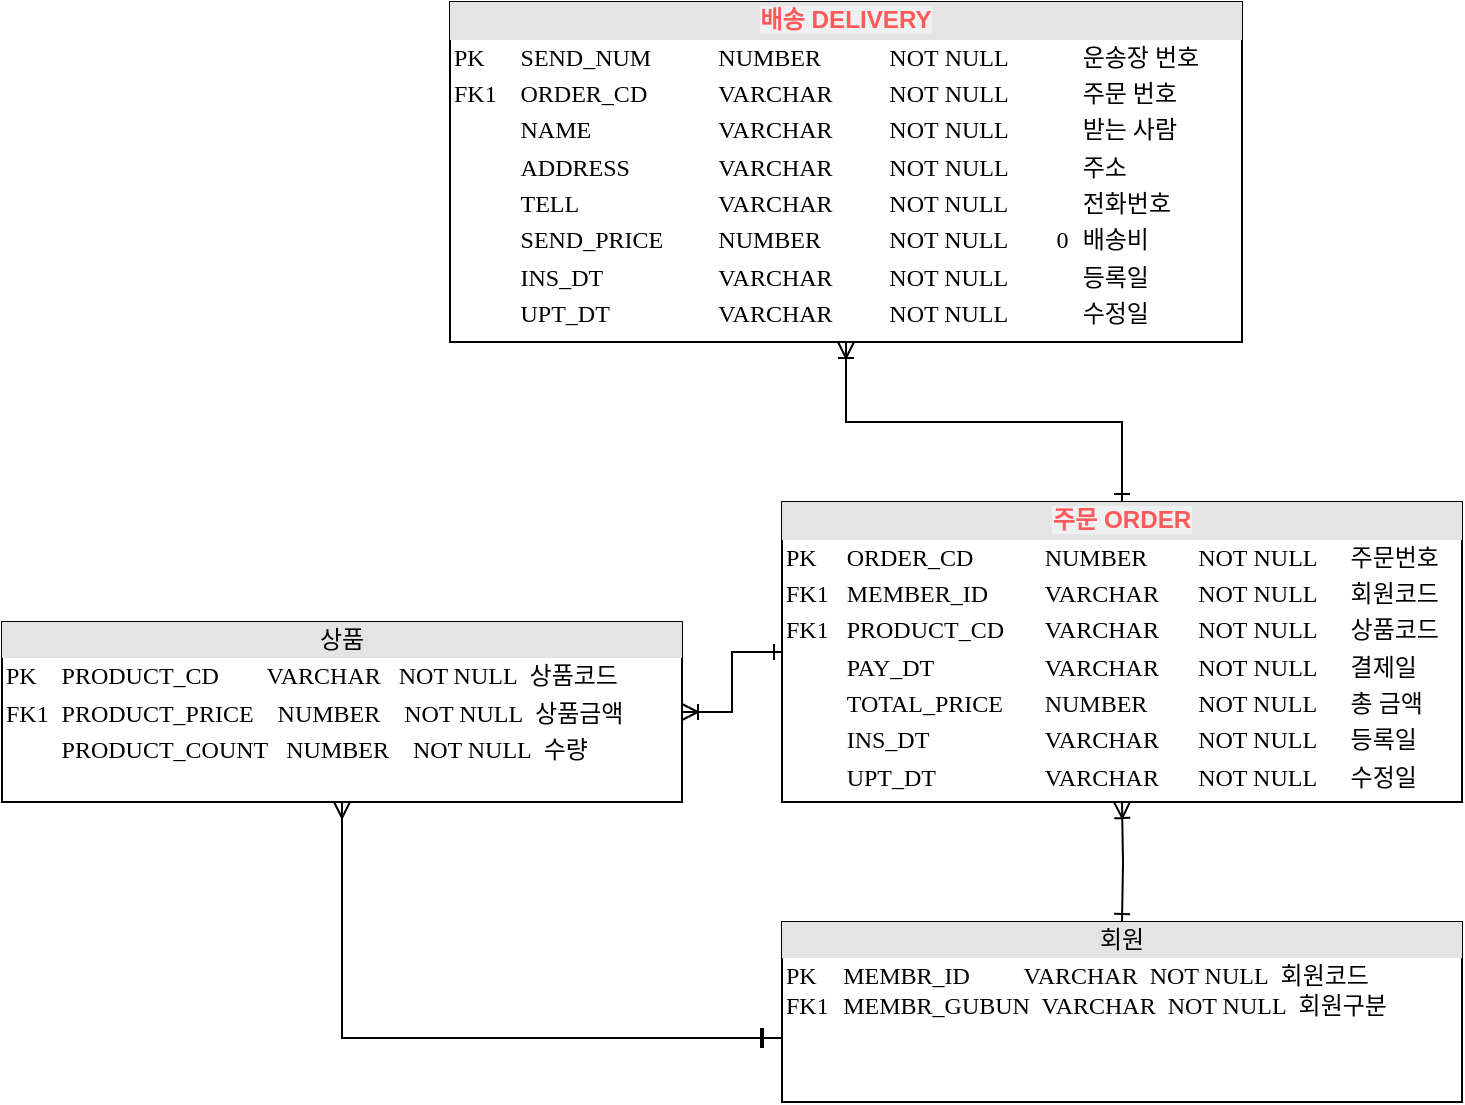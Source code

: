 <mxfile version="14.4.8" type="google"><diagram id="Fv4TLJ8n9y3qahRnpBmT" name="Page-1"><mxGraphModel dx="1564" dy="874" grid="1" gridSize="10" guides="1" tooltips="1" connect="1" arrows="1" fold="1" page="1" pageScale="1" pageWidth="827" pageHeight="1169" math="0" shadow="0"><root><mxCell id="0"/><mxCell id="1" parent="0"/><mxCell id="e6Yj43CKQyDjDbcAkE0Q-32" style="edgeStyle=orthogonalEdgeStyle;rounded=0;orthogonalLoop=1;jettySize=auto;html=1;entryX=0.5;entryY=0;entryDx=0;entryDy=0;endArrow=ERone;endFill=0;startArrow=ERoneToMany;startFill=0;" parent="1" target="e6Yj43CKQyDjDbcAkE0Q-11" edge="1"><mxGeometry relative="1" as="geometry"><mxPoint x="580" y="550" as="sourcePoint"/></mxGeometry></mxCell><mxCell id="e6Yj43CKQyDjDbcAkE0Q-9" value="&lt;div style=&quot;text-align: center ; box-sizing: border-box ; width: 100% ; background: rgb(228 , 228 , 228) ; padding: 2px&quot;&gt;상품&lt;/div&gt;&lt;table style=&quot;width: 100% ; font-size: 1em&quot; cellpadding=&quot;2&quot; cellspacing=&quot;0&quot;&gt;&lt;tbody&gt;&lt;tr&gt;&lt;td&gt;PK&lt;/td&gt;&lt;td&gt;PRODUCT_CD&amp;nbsp; &amp;nbsp; &amp;nbsp; &amp;nbsp; VARCHAR&amp;nbsp; &amp;nbsp;NOT NULL&amp;nbsp; 상품코드&lt;br&gt;&lt;/td&gt;&lt;/tr&gt;&lt;tr&gt;&lt;td&gt;FK1&lt;/td&gt;&lt;td&gt;PRODUCT_PRICE&amp;nbsp; &amp;nbsp; NUMBER&amp;nbsp; &amp;nbsp; NOT NULL&amp;nbsp; 상품금액&lt;br&gt;&lt;/td&gt;&lt;/tr&gt;&lt;tr&gt;&lt;td&gt;&lt;/td&gt;&lt;td&gt;PRODUCT_COUNT&amp;nbsp; &amp;nbsp;NUMBER&amp;nbsp; &amp;nbsp; NOT NULL&amp;nbsp; 수량&amp;nbsp;&lt;/td&gt;&lt;/tr&gt;&lt;/tbody&gt;&lt;/table&gt;" style="verticalAlign=top;align=left;overflow=fill;html=1;rounded=0;shadow=0;comic=0;labelBackgroundColor=none;strokeWidth=1;fontFamily=Verdana;fontSize=12" parent="1" vertex="1"><mxGeometry x="20" y="460" width="340" height="90" as="geometry"/></mxCell><mxCell id="e6Yj43CKQyDjDbcAkE0Q-25" style="rounded=0;orthogonalLoop=1;jettySize=auto;html=1;entryX=0.5;entryY=1;entryDx=0;entryDy=0;endArrow=ERmany;endFill=0;exitX=0.004;exitY=0.644;exitDx=0;exitDy=0;exitPerimeter=0;edgeStyle=orthogonalEdgeStyle;" parent="1" source="e6Yj43CKQyDjDbcAkE0Q-11" target="e6Yj43CKQyDjDbcAkE0Q-9" edge="1"><mxGeometry relative="1" as="geometry"/></mxCell><mxCell id="e6Yj43CKQyDjDbcAkE0Q-11" value="&lt;div style=&quot;text-align: center ; box-sizing: border-box ; width: 100% ; background: rgb(228 , 228 , 228) ; padding: 2px&quot;&gt;회원&lt;/div&gt;&lt;table style=&quot;width: 100% ; font-size: 1em&quot; cellpadding=&quot;2&quot; cellspacing=&quot;0&quot;&gt;&lt;tbody&gt;&lt;tr&gt;&lt;td&gt;PK&lt;br&gt;FK1&lt;/td&gt;&lt;td&gt;MEMBR_ID&amp;nbsp;&amp;nbsp; &amp;nbsp; &amp;nbsp; &amp;nbsp; VARCHAR&amp;nbsp; NOT NULL&amp;nbsp; 회원코드&lt;br&gt;MEMBR_GUBUN&amp;nbsp; VARCHAR&amp;nbsp; NOT NULL&amp;nbsp; 회원구분&lt;br&gt;&lt;/td&gt;&lt;/tr&gt;&lt;/tbody&gt;&lt;/table&gt;" style="verticalAlign=top;align=left;overflow=fill;html=1;rounded=0;shadow=0;comic=0;labelBackgroundColor=none;strokeWidth=1;fontFamily=Verdana;fontSize=12" parent="1" vertex="1"><mxGeometry x="410" y="610" width="340" height="90" as="geometry"/></mxCell><mxCell id="e6Yj43CKQyDjDbcAkE0Q-28" value="" style="line;strokeWidth=2;direction=south;html=1;" parent="1" vertex="1"><mxGeometry x="395" y="663" width="10" height="10" as="geometry"/></mxCell><mxCell id="fHyHoo1khflVLOXFvbHD-1" value="&lt;div style=&quot;text-align: center ; box-sizing: border-box ; width: 100% ; background: rgb(228 , 228 , 228) ; padding: 2px&quot;&gt;&lt;span style=&quot;font-family: &amp;#34;apple sd gothic neo&amp;#34; , &amp;#34;apple sd 산돌고딕 neo&amp;#34; , &amp;#34;malgun gothic&amp;#34; , &amp;#34;맑은 고딕&amp;#34; , sans-serif ; font-size: 12.1px ; background-color: rgb(239 , 240 , 242)&quot;&gt;&lt;font color=&quot;#ff5959&quot;&gt;&lt;b&gt;배송 DELIVERY&lt;/b&gt;&lt;/font&gt;&lt;/span&gt;&lt;br&gt;&lt;/div&gt;&lt;table style=&quot;width: 100% ; font-size: 1em&quot; cellpadding=&quot;2&quot; cellspacing=&quot;0&quot;&gt;&lt;tbody&gt;&lt;tr&gt;&lt;td&gt;PK&lt;br&gt;&lt;/td&gt;&lt;td&gt;SEND_NUM&lt;br&gt;&lt;/td&gt;&lt;td&gt;NUMBER&lt;br&gt;&lt;/td&gt;&lt;td&gt;&lt;/td&gt;&lt;td&gt;NOT&amp;nbsp;NULL&lt;br&gt;&lt;/td&gt;&lt;td&gt;&lt;br&gt;&lt;/td&gt;&lt;td&gt;운송장 번호&lt;br&gt;&lt;/td&gt;&lt;/tr&gt;&lt;tr&gt;&lt;td&gt;FK1&lt;/td&gt;&lt;td&gt;ORDER_CD&lt;/td&gt;&lt;td&gt;VARCHAR&lt;/td&gt;&lt;td&gt;&lt;/td&gt;&lt;td&gt;NOT&amp;nbsp;NULL&lt;br&gt;&lt;/td&gt;&lt;td&gt;&lt;br&gt;&lt;/td&gt;&lt;td&gt;주문 번호&lt;br&gt;&lt;/td&gt;&lt;/tr&gt;&lt;tr&gt;&lt;td&gt;&lt;br&gt;&lt;/td&gt;&lt;td&gt;NAME&amp;nbsp;&lt;br&gt;&lt;/td&gt;&lt;td&gt;VARCHAR&lt;/td&gt;&lt;td&gt;&lt;/td&gt;&lt;td&gt;NOT&amp;nbsp;NULL&lt;br&gt;&lt;/td&gt;&lt;td&gt;&lt;br&gt;&lt;/td&gt;&lt;td&gt;받는 사람&lt;br&gt;&lt;/td&gt;&lt;/tr&gt;&lt;tr&gt;&lt;td&gt;&lt;br&gt;&lt;/td&gt;&lt;td&gt;ADDRESS&lt;br&gt;&lt;/td&gt;&lt;td&gt;VARCHAR&lt;/td&gt;&lt;td&gt;&lt;/td&gt;&lt;td&gt;NOT&amp;nbsp;NULL&lt;br&gt;&lt;/td&gt;&lt;td&gt;&lt;br&gt;&lt;/td&gt;&lt;td&gt;주소&lt;br&gt;&lt;/td&gt;&lt;/tr&gt;&lt;tr&gt;&lt;td&gt;&lt;br&gt;&lt;/td&gt;&lt;td&gt;TELL&amp;nbsp;&lt;br&gt;&lt;/td&gt;&lt;td&gt;VARCHAR&lt;/td&gt;&lt;td&gt;&lt;/td&gt;&lt;td&gt;NOT NULL&lt;br&gt;&lt;/td&gt;&lt;td&gt;&lt;br&gt;&lt;/td&gt;&lt;td&gt;전화번호&lt;br&gt;&lt;/td&gt;&lt;/tr&gt;&lt;tr&gt;&lt;td&gt;&lt;br&gt;&lt;/td&gt;&lt;td&gt;SEND_PRICE&lt;br&gt;&lt;/td&gt;&lt;td&gt;NUMBER&lt;/td&gt;&lt;td&gt;&lt;/td&gt;&lt;td&gt;NOT NULL&lt;br&gt;&lt;/td&gt;&lt;td&gt;0&lt;/td&gt;&lt;td&gt;배송비&lt;br&gt;&lt;/td&gt;&lt;/tr&gt;&lt;tr&gt;&lt;td&gt;&lt;br&gt;&lt;/td&gt;&lt;td&gt;INS_DT&lt;br&gt;&lt;/td&gt;&lt;td&gt;VARCHAR&lt;/td&gt;&lt;td&gt;&lt;/td&gt;&lt;td&gt;NOT NULL&lt;br&gt;&lt;/td&gt;&lt;td&gt;&lt;br&gt;&lt;/td&gt;&lt;td&gt;등록일&lt;br&gt;&lt;/td&gt;&lt;/tr&gt;&lt;tr&gt;&lt;td&gt;&lt;br&gt;&lt;/td&gt;&lt;td&gt;UPT_DT&lt;br&gt;&lt;/td&gt;&lt;td&gt;VARCHAR&lt;/td&gt;&lt;td&gt;&lt;/td&gt;&lt;td&gt;NOT NULL&lt;br&gt;&lt;/td&gt;&lt;td&gt;&lt;br&gt;&lt;/td&gt;&lt;td&gt;수정일&lt;/td&gt;&lt;/tr&gt;&lt;/tbody&gt;&lt;/table&gt;" style="verticalAlign=top;align=left;overflow=fill;html=1;rounded=0;shadow=0;comic=0;labelBackgroundColor=none;strokeWidth=1;fontFamily=Verdana;fontSize=12" parent="1" vertex="1"><mxGeometry x="244" y="150" width="396" height="170" as="geometry"/></mxCell><mxCell id="fHyHoo1khflVLOXFvbHD-3" value="" style="rounded=0;orthogonalLoop=1;jettySize=auto;html=1;edgeStyle=orthogonalEdgeStyle;endArrow=ERoneToMany;endFill=0;exitX=0.5;exitY=0;exitDx=0;exitDy=0;startArrow=ERone;startFill=0;" parent="1" source="fHyHoo1khflVLOXFvbHD-2" target="fHyHoo1khflVLOXFvbHD-1" edge="1"><mxGeometry relative="1" as="geometry"/></mxCell><mxCell id="fHyHoo1khflVLOXFvbHD-6" value="" style="edgeStyle=orthogonalEdgeStyle;rounded=0;orthogonalLoop=1;jettySize=auto;html=1;startArrow=ERone;startFill=0;endArrow=ERoneToMany;endFill=0;" parent="1" source="fHyHoo1khflVLOXFvbHD-2" target="e6Yj43CKQyDjDbcAkE0Q-9" edge="1"><mxGeometry relative="1" as="geometry"/></mxCell><mxCell id="fHyHoo1khflVLOXFvbHD-2" value="&lt;div style=&quot;text-align: center ; box-sizing: border-box ; width: 100% ; background: rgb(228 , 228 , 228) ; padding: 2px&quot;&gt;&lt;span style=&quot;font-family: &amp;#34;apple sd gothic neo&amp;#34; , &amp;#34;apple sd 산돌고딕 neo&amp;#34; , &amp;#34;malgun gothic&amp;#34; , &amp;#34;맑은 고딕&amp;#34; , sans-serif ; font-size: 12.1px ; background-color: rgb(239 , 240 , 242)&quot;&gt;&lt;font color=&quot;#ff5959&quot;&gt;&lt;b&gt;주문 ORDER&lt;/b&gt;&lt;/font&gt;&lt;/span&gt;&lt;br&gt;&lt;/div&gt;&lt;table style=&quot;width: 100% ; font-size: 1em&quot; cellpadding=&quot;2&quot; cellspacing=&quot;0&quot;&gt;&lt;tbody&gt;&lt;tr&gt;&lt;td&gt;PK&lt;br&gt;&lt;/td&gt;&lt;td&gt;ORDER_CD&lt;br&gt;&lt;/td&gt;&lt;td&gt;NUMBER&amp;nbsp;&lt;br&gt;&lt;/td&gt;&lt;td&gt;NOT&amp;nbsp;NULL&lt;br&gt;&lt;/td&gt;&lt;td&gt;주문번호&lt;br&gt;&lt;/td&gt;&lt;/tr&gt;&lt;tr&gt;&lt;td&gt;FK1&lt;/td&gt;&lt;td&gt;MEMBER_ID&lt;br&gt;&lt;/td&gt;&lt;td&gt;VARCHAR&lt;br&gt;&lt;/td&gt;&lt;td&gt;NOT&amp;nbsp;NULL&lt;br&gt;&lt;/td&gt;&lt;td&gt;회원코드&lt;br&gt;&lt;/td&gt;&lt;/tr&gt;&lt;tr&gt;&lt;td&gt;FK1&lt;br&gt;&lt;/td&gt;&lt;td&gt;PRODUCT_CD&lt;br&gt;&lt;/td&gt;&lt;td&gt;VARCHAR&lt;br&gt;&lt;/td&gt;&lt;td&gt;NOT&amp;nbsp;NULL&lt;br&gt;&lt;/td&gt;&lt;td&gt;상품코드&lt;br&gt;&lt;/td&gt;&lt;/tr&gt;&lt;tr&gt;&lt;td&gt;&lt;br&gt;&lt;/td&gt;&lt;td&gt;PAY_DT&lt;br&gt;&lt;/td&gt;&lt;td&gt;VARCHAR&amp;nbsp;&lt;br&gt;&lt;/td&gt;&lt;td&gt;NOT&amp;nbsp;NULL&lt;br&gt;&lt;/td&gt;&lt;td&gt;결제일&lt;br&gt;&lt;/td&gt;&lt;/tr&gt;&lt;tr&gt;&lt;td&gt;&lt;br&gt;&lt;/td&gt;&lt;td&gt;TOTAL_PRICE&lt;br&gt;&lt;/td&gt;&lt;td&gt;NUMBER&lt;br&gt;&lt;/td&gt;&lt;td&gt;NOT NULL&lt;br&gt;&lt;/td&gt;&lt;td&gt;총 금액&lt;br&gt;&lt;/td&gt;&lt;/tr&gt;&lt;tr&gt;&lt;td&gt;&lt;br&gt;&lt;/td&gt;&lt;td&gt;INS_DT&lt;br&gt;&lt;/td&gt;&lt;td&gt;VARCHAR&amp;nbsp;&lt;br&gt;&lt;/td&gt;&lt;td&gt;NOT NULL&lt;br&gt;&lt;/td&gt;&lt;td&gt;등록일&lt;br&gt;&lt;/td&gt;&lt;/tr&gt;&lt;tr&gt;&lt;td&gt;&lt;br&gt;&lt;/td&gt;&lt;td&gt;UPT_DT&lt;br&gt;&lt;/td&gt;&lt;td&gt;VARCHAR&amp;nbsp;&lt;br&gt;&lt;/td&gt;&lt;td&gt;NOT NULL&lt;br&gt;&lt;/td&gt;&lt;td&gt;수정일&lt;/td&gt;&lt;/tr&gt;&lt;/tbody&gt;&lt;/table&gt;" style="verticalAlign=top;align=left;overflow=fill;html=1;rounded=0;shadow=0;comic=0;labelBackgroundColor=none;strokeWidth=1;fontFamily=Verdana;fontSize=12" parent="1" vertex="1"><mxGeometry x="410" y="400" width="340" height="150" as="geometry"/></mxCell></root></mxGraphModel></diagram></mxfile>